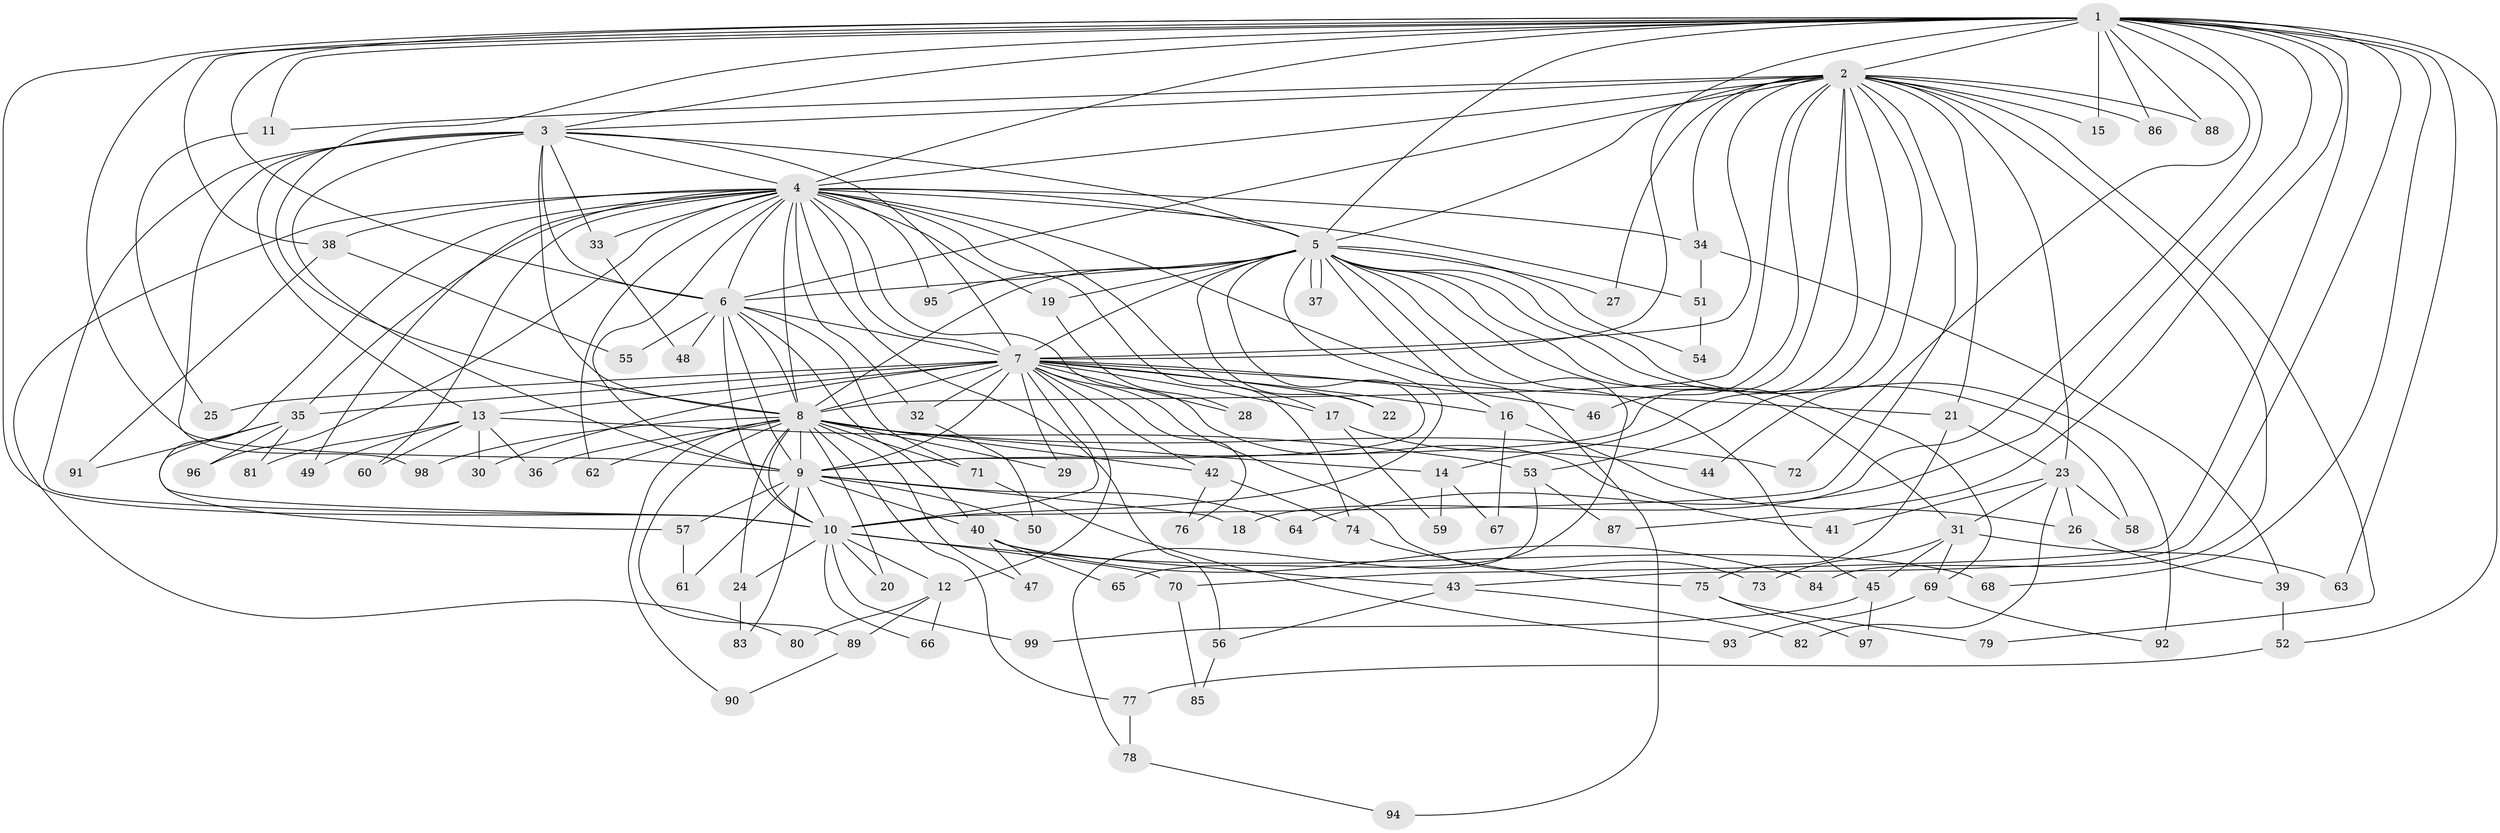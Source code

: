 // Generated by graph-tools (version 1.1) at 2025/34/03/09/25 02:34:49]
// undirected, 99 vertices, 223 edges
graph export_dot {
graph [start="1"]
  node [color=gray90,style=filled];
  1;
  2;
  3;
  4;
  5;
  6;
  7;
  8;
  9;
  10;
  11;
  12;
  13;
  14;
  15;
  16;
  17;
  18;
  19;
  20;
  21;
  22;
  23;
  24;
  25;
  26;
  27;
  28;
  29;
  30;
  31;
  32;
  33;
  34;
  35;
  36;
  37;
  38;
  39;
  40;
  41;
  42;
  43;
  44;
  45;
  46;
  47;
  48;
  49;
  50;
  51;
  52;
  53;
  54;
  55;
  56;
  57;
  58;
  59;
  60;
  61;
  62;
  63;
  64;
  65;
  66;
  67;
  68;
  69;
  70;
  71;
  72;
  73;
  74;
  75;
  76;
  77;
  78;
  79;
  80;
  81;
  82;
  83;
  84;
  85;
  86;
  87;
  88;
  89;
  90;
  91;
  92;
  93;
  94;
  95;
  96;
  97;
  98;
  99;
  1 -- 2;
  1 -- 3;
  1 -- 4;
  1 -- 5;
  1 -- 6;
  1 -- 7;
  1 -- 8;
  1 -- 9;
  1 -- 10;
  1 -- 11;
  1 -- 15;
  1 -- 18;
  1 -- 38;
  1 -- 43;
  1 -- 52;
  1 -- 63;
  1 -- 64;
  1 -- 68;
  1 -- 70;
  1 -- 72;
  1 -- 86;
  1 -- 87;
  1 -- 88;
  2 -- 3;
  2 -- 4;
  2 -- 5;
  2 -- 6;
  2 -- 7;
  2 -- 8;
  2 -- 9;
  2 -- 10;
  2 -- 11;
  2 -- 14;
  2 -- 15;
  2 -- 21;
  2 -- 23;
  2 -- 27;
  2 -- 34;
  2 -- 44;
  2 -- 46;
  2 -- 53;
  2 -- 79;
  2 -- 84;
  2 -- 86;
  2 -- 88;
  3 -- 4;
  3 -- 5;
  3 -- 6;
  3 -- 7;
  3 -- 8;
  3 -- 9;
  3 -- 10;
  3 -- 13;
  3 -- 33;
  3 -- 98;
  4 -- 5;
  4 -- 6;
  4 -- 7;
  4 -- 8;
  4 -- 9;
  4 -- 10;
  4 -- 17;
  4 -- 19;
  4 -- 32;
  4 -- 33;
  4 -- 34;
  4 -- 35;
  4 -- 38;
  4 -- 41;
  4 -- 49;
  4 -- 51;
  4 -- 56;
  4 -- 60;
  4 -- 62;
  4 -- 74;
  4 -- 80;
  4 -- 94;
  4 -- 95;
  4 -- 96;
  5 -- 6;
  5 -- 7;
  5 -- 8;
  5 -- 9;
  5 -- 10;
  5 -- 16;
  5 -- 19;
  5 -- 22;
  5 -- 27;
  5 -- 31;
  5 -- 37;
  5 -- 37;
  5 -- 45;
  5 -- 54;
  5 -- 58;
  5 -- 65;
  5 -- 69;
  5 -- 92;
  5 -- 95;
  6 -- 7;
  6 -- 8;
  6 -- 9;
  6 -- 10;
  6 -- 40;
  6 -- 48;
  6 -- 55;
  6 -- 71;
  7 -- 8;
  7 -- 9;
  7 -- 10;
  7 -- 12;
  7 -- 13;
  7 -- 16;
  7 -- 17;
  7 -- 21;
  7 -- 22;
  7 -- 25;
  7 -- 28;
  7 -- 29;
  7 -- 30;
  7 -- 32;
  7 -- 35;
  7 -- 42;
  7 -- 46;
  7 -- 73;
  7 -- 76;
  8 -- 9;
  8 -- 10;
  8 -- 14;
  8 -- 20;
  8 -- 24;
  8 -- 29;
  8 -- 36;
  8 -- 42;
  8 -- 47;
  8 -- 62;
  8 -- 71;
  8 -- 72;
  8 -- 77;
  8 -- 89;
  8 -- 90;
  8 -- 98;
  9 -- 10;
  9 -- 18;
  9 -- 40;
  9 -- 50;
  9 -- 57;
  9 -- 61;
  9 -- 64;
  9 -- 83;
  10 -- 12;
  10 -- 20;
  10 -- 24;
  10 -- 43;
  10 -- 66;
  10 -- 70;
  10 -- 99;
  11 -- 25;
  12 -- 66;
  12 -- 80;
  12 -- 89;
  13 -- 30;
  13 -- 36;
  13 -- 49;
  13 -- 53;
  13 -- 60;
  13 -- 81;
  14 -- 59;
  14 -- 67;
  16 -- 26;
  16 -- 67;
  17 -- 44;
  17 -- 59;
  19 -- 28;
  21 -- 23;
  21 -- 75;
  23 -- 26;
  23 -- 31;
  23 -- 41;
  23 -- 58;
  23 -- 82;
  24 -- 83;
  26 -- 39;
  31 -- 45;
  31 -- 63;
  31 -- 69;
  31 -- 73;
  32 -- 50;
  33 -- 48;
  34 -- 39;
  34 -- 51;
  35 -- 57;
  35 -- 81;
  35 -- 91;
  35 -- 96;
  38 -- 55;
  38 -- 91;
  39 -- 52;
  40 -- 47;
  40 -- 65;
  40 -- 68;
  40 -- 84;
  42 -- 74;
  42 -- 76;
  43 -- 56;
  43 -- 82;
  45 -- 97;
  45 -- 99;
  51 -- 54;
  52 -- 77;
  53 -- 78;
  53 -- 87;
  56 -- 85;
  57 -- 61;
  69 -- 92;
  69 -- 93;
  70 -- 85;
  71 -- 93;
  74 -- 75;
  75 -- 79;
  75 -- 97;
  77 -- 78;
  78 -- 94;
  89 -- 90;
}
